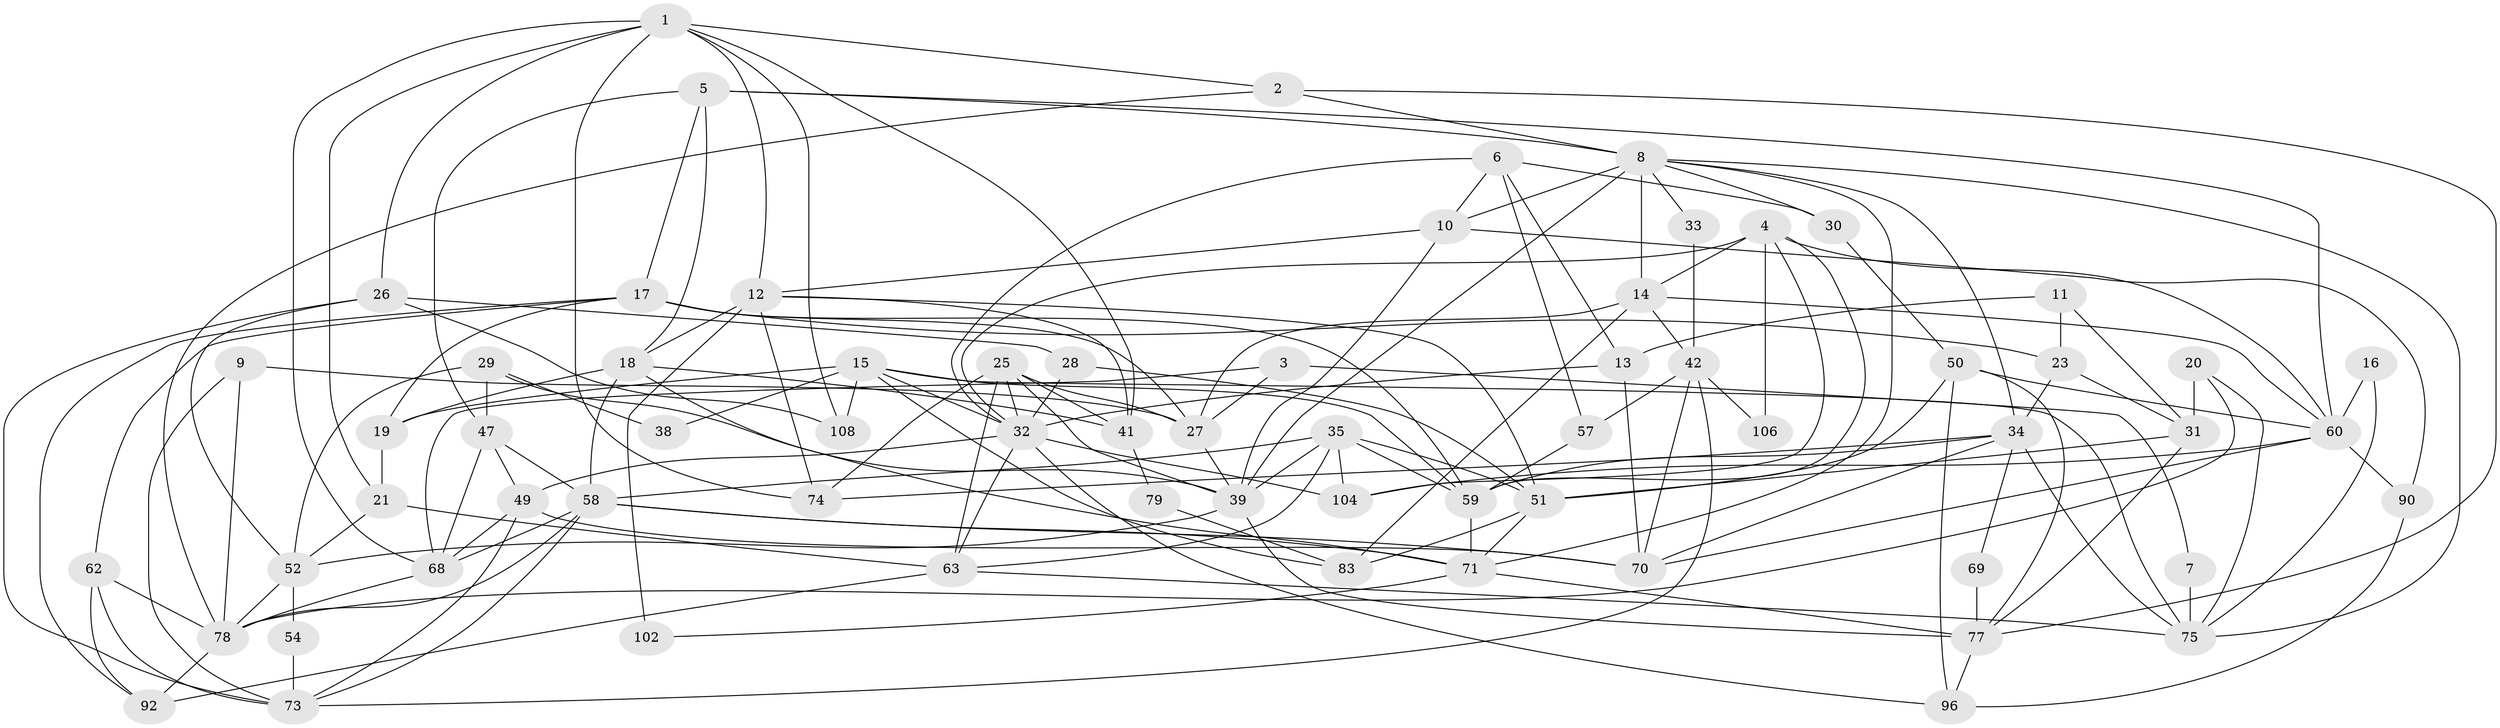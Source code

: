 // Generated by graph-tools (version 1.1) at 2025/23/03/03/25 07:23:58]
// undirected, 67 vertices, 167 edges
graph export_dot {
graph [start="1"]
  node [color=gray90,style=filled];
  1 [super="+53"];
  2 [super="+64"];
  3;
  4 [super="+99"];
  5 [super="+43"];
  6 [super="+36"];
  7;
  8 [super="+22"];
  9;
  10;
  11;
  12 [super="+107"];
  13;
  14 [super="+91"];
  15 [super="+37"];
  16;
  17 [super="+100"];
  18 [super="+24"];
  19 [super="+94"];
  20;
  21;
  23 [super="+84"];
  25;
  26;
  27 [super="+40"];
  28;
  29 [super="+88"];
  30 [super="+46"];
  31;
  32 [super="+81"];
  33;
  34 [super="+44"];
  35 [super="+48"];
  38;
  39 [super="+45"];
  41 [super="+56"];
  42 [super="+98"];
  47;
  49 [super="+55"];
  50 [super="+76"];
  51 [super="+61"];
  52 [super="+95"];
  54;
  57 [super="+101"];
  58 [super="+66"];
  59 [super="+85"];
  60 [super="+65"];
  62;
  63 [super="+67"];
  68 [super="+86"];
  69;
  70 [super="+72"];
  71 [super="+103"];
  73 [super="+80"];
  74 [super="+89"];
  75 [super="+82"];
  77 [super="+93"];
  78 [super="+97"];
  79;
  83 [super="+87"];
  90;
  92;
  96;
  102;
  104 [super="+105"];
  106;
  108;
  1 -- 21;
  1 -- 26;
  1 -- 108;
  1 -- 12;
  1 -- 68;
  1 -- 41;
  1 -- 74;
  1 -- 2;
  2 -- 8;
  2 -- 78;
  2 -- 77;
  3 -- 27;
  3 -- 7;
  3 -- 68;
  4 -- 60;
  4 -- 32;
  4 -- 106;
  4 -- 104;
  4 -- 59;
  4 -- 14;
  5 -- 60;
  5 -- 18;
  5 -- 17;
  5 -- 8 [weight=2];
  5 -- 47;
  6 -- 10;
  6 -- 13;
  6 -- 30;
  6 -- 57;
  6 -- 32;
  7 -- 75;
  8 -- 39;
  8 -- 10;
  8 -- 33;
  8 -- 34;
  8 -- 71;
  8 -- 75;
  8 -- 30;
  8 -- 14;
  9 -- 27;
  9 -- 73;
  9 -- 78;
  10 -- 12;
  10 -- 90;
  10 -- 39;
  11 -- 31;
  11 -- 23;
  11 -- 13;
  12 -- 51;
  12 -- 102;
  12 -- 74;
  12 -- 18;
  12 -- 41;
  13 -- 70;
  13 -- 32;
  14 -- 27;
  14 -- 42;
  14 -- 83;
  14 -- 60;
  15 -- 108;
  15 -- 59;
  15 -- 83;
  15 -- 75;
  15 -- 32;
  15 -- 38;
  15 -- 19;
  16 -- 60;
  16 -- 75;
  17 -- 59 [weight=2];
  17 -- 19;
  17 -- 23;
  17 -- 27;
  17 -- 92;
  17 -- 62;
  18 -- 19;
  18 -- 41;
  18 -- 39;
  18 -- 58;
  19 -- 21;
  20 -- 31;
  20 -- 75;
  20 -- 78;
  21 -- 52;
  21 -- 63;
  23 -- 34;
  23 -- 31;
  25 -- 63;
  25 -- 74;
  25 -- 32;
  25 -- 39;
  25 -- 27;
  25 -- 41;
  26 -- 52;
  26 -- 28;
  26 -- 108;
  26 -- 73;
  27 -- 39;
  28 -- 32;
  28 -- 51;
  29 -- 38;
  29 -- 47;
  29 -- 52;
  29 -- 71;
  30 -- 50;
  31 -- 77;
  31 -- 51;
  32 -- 104 [weight=2];
  32 -- 49;
  32 -- 96;
  32 -- 63;
  33 -- 42;
  34 -- 69;
  34 -- 70 [weight=2];
  34 -- 59;
  34 -- 75;
  34 -- 74;
  35 -- 59;
  35 -- 39;
  35 -- 51;
  35 -- 63;
  35 -- 58;
  35 -- 104;
  39 -- 77 [weight=2];
  39 -- 52;
  41 -- 79;
  42 -- 106 [weight=2];
  42 -- 57;
  42 -- 73;
  42 -- 70;
  47 -- 68;
  47 -- 49;
  47 -- 58;
  49 -- 73;
  49 -- 68;
  49 -- 70;
  50 -- 96;
  50 -- 60;
  50 -- 51;
  50 -- 77;
  51 -- 71;
  51 -- 83;
  52 -- 54;
  52 -- 78;
  54 -- 73;
  57 -- 59 [weight=2];
  58 -- 70;
  58 -- 68;
  58 -- 71;
  58 -- 73;
  58 -- 78;
  59 -- 71;
  60 -- 70 [weight=2];
  60 -- 90;
  60 -- 104;
  62 -- 92;
  62 -- 78;
  62 -- 73;
  63 -- 75;
  63 -- 92;
  68 -- 78;
  69 -- 77;
  71 -- 102;
  71 -- 77;
  77 -- 96;
  78 -- 92;
  79 -- 83;
  90 -- 96;
}
